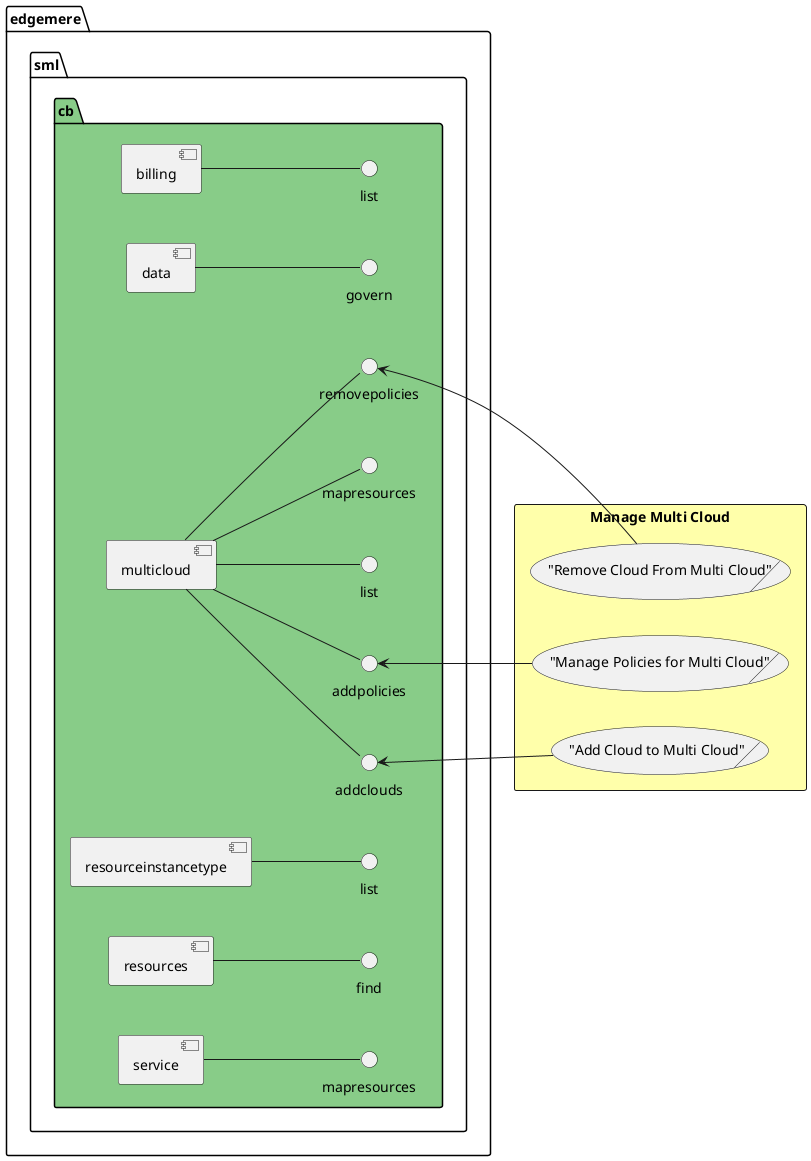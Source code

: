 @startuml
left to right direction


    package "edgemere" as edgemere {
package "sml" as edgemeresml {
package "cb" as edgemeresmlcb #88cc88 {
 component "billing" as edgemeresmlcbbilling
 interface "list" as edgemeresmlcbbillinglist
edgemeresmlcbbilling -- edgemeresmlcbbillinglist
}
}
}

    
    package "edgemere" as edgemere {
package "sml" as edgemeresml {
package "cb" as edgemeresmlcb #88cc88 {
 component "data" as edgemeresmlcbdata
 interface "govern" as edgemeresmlcbdatagovern
edgemeresmlcbdata -- edgemeresmlcbdatagovern
}
}
}

    
    package "edgemere" as edgemere {
package "sml" as edgemeresml {
package "cb" as edgemeresmlcb #88cc88 {
 component "multicloud" as edgemeresmlcbmulticloud
 interface "addclouds" as edgemeresmlcbmulticloudaddclouds
edgemeresmlcbmulticloud -- edgemeresmlcbmulticloudaddclouds
}
}
}

    
    package "edgemere" as edgemere {
package "sml" as edgemeresml {
package "cb" as edgemeresmlcb #88cc88 {
 component "multicloud" as edgemeresmlcbmulticloud
 interface "addpolicies" as edgemeresmlcbmulticloudaddpolicies
edgemeresmlcbmulticloud -- edgemeresmlcbmulticloudaddpolicies
}
}
}

    
    package "edgemere" as edgemere {
package "sml" as edgemeresml {
package "cb" as edgemeresmlcb #88cc88 {
 component "multicloud" as edgemeresmlcbmulticloud
 interface "list" as edgemeresmlcbmulticloudlist
edgemeresmlcbmulticloud -- edgemeresmlcbmulticloudlist
}
}
}

    
    package "edgemere" as edgemere {
package "sml" as edgemeresml {
package "cb" as edgemeresmlcb #88cc88 {
 component "multicloud" as edgemeresmlcbmulticloud
 interface "mapresources" as edgemeresmlcbmulticloudmapresources
edgemeresmlcbmulticloud -- edgemeresmlcbmulticloudmapresources
}
}
}

    
    package "edgemere" as edgemere {
package "sml" as edgemeresml {
package "cb" as edgemeresmlcb #88cc88 {
 component "multicloud" as edgemeresmlcbmulticloud
 interface "removepolicies" as edgemeresmlcbmulticloudremovepolicies
edgemeresmlcbmulticloud -- edgemeresmlcbmulticloudremovepolicies
}
}
}

    
    package "edgemere" as edgemere {
package "sml" as edgemeresml {
package "cb" as edgemeresmlcb #88cc88 {
 component "resourceinstancetype" as edgemeresmlcbresourceinstancetype
 interface "list" as edgemeresmlcbresourceinstancetypelist
edgemeresmlcbresourceinstancetype -- edgemeresmlcbresourceinstancetypelist
}
}
}

    
    package "edgemere" as edgemere {
package "sml" as edgemeresml {
package "cb" as edgemeresmlcb #88cc88 {
 component "resources" as edgemeresmlcbresources
 interface "find" as edgemeresmlcbresourcesfind
edgemeresmlcbresources -- edgemeresmlcbresourcesfind
}
}
}

    
    package "edgemere" as edgemere {
package "sml" as edgemeresml {
package "cb" as edgemeresmlcb #88cc88 {
 component "service" as edgemeresmlcbservice
 interface "mapresources" as edgemeresmlcbservicemapresources
edgemeresmlcbservice -- edgemeresmlcbservicemapresources
}
}
}

    
































        rectangle "Manage Multi Cloud" as ManageMultiCloud #ffffaa {
            ("Add Cloud to Multi Cloud")/ as ITOperationsManageMultiCloudAddCloudtoMultiCloud
        }
    
    edgemeresmlcbmulticloudaddclouds <-- ITOperationsManageMultiCloudAddCloudtoMultiCloud
    
        rectangle "Manage Multi Cloud" as ManageMultiCloud #ffffaa {
            ("Manage Policies for Multi Cloud")/ as ITOperationsManageMultiCloudManagePoliciesforMultiCloud
        }
    
    edgemeresmlcbmulticloudaddpolicies <-- ITOperationsManageMultiCloudManagePoliciesforMultiCloud
    
        rectangle "Manage Multi Cloud" as ManageMultiCloud #ffffaa {
            ("Remove Cloud From Multi Cloud")/ as ITOperationsManageMultiCloudRemoveCloudfromMultiCloud
        }
    
    edgemeresmlcbmulticloudremovepolicies <-- ITOperationsManageMultiCloudRemoveCloudfromMultiCloud
    














@enduml
